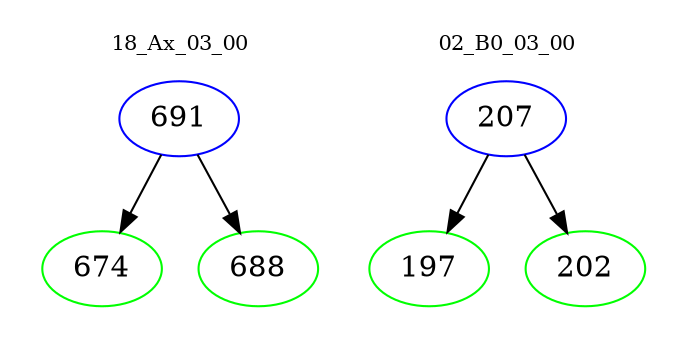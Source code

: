 digraph{
subgraph cluster_0 {
color = white
label = "18_Ax_03_00";
fontsize=10;
T0_691 [label="691", color="blue"]
T0_691 -> T0_674 [color="black"]
T0_674 [label="674", color="green"]
T0_691 -> T0_688 [color="black"]
T0_688 [label="688", color="green"]
}
subgraph cluster_1 {
color = white
label = "02_B0_03_00";
fontsize=10;
T1_207 [label="207", color="blue"]
T1_207 -> T1_197 [color="black"]
T1_197 [label="197", color="green"]
T1_207 -> T1_202 [color="black"]
T1_202 [label="202", color="green"]
}
}
